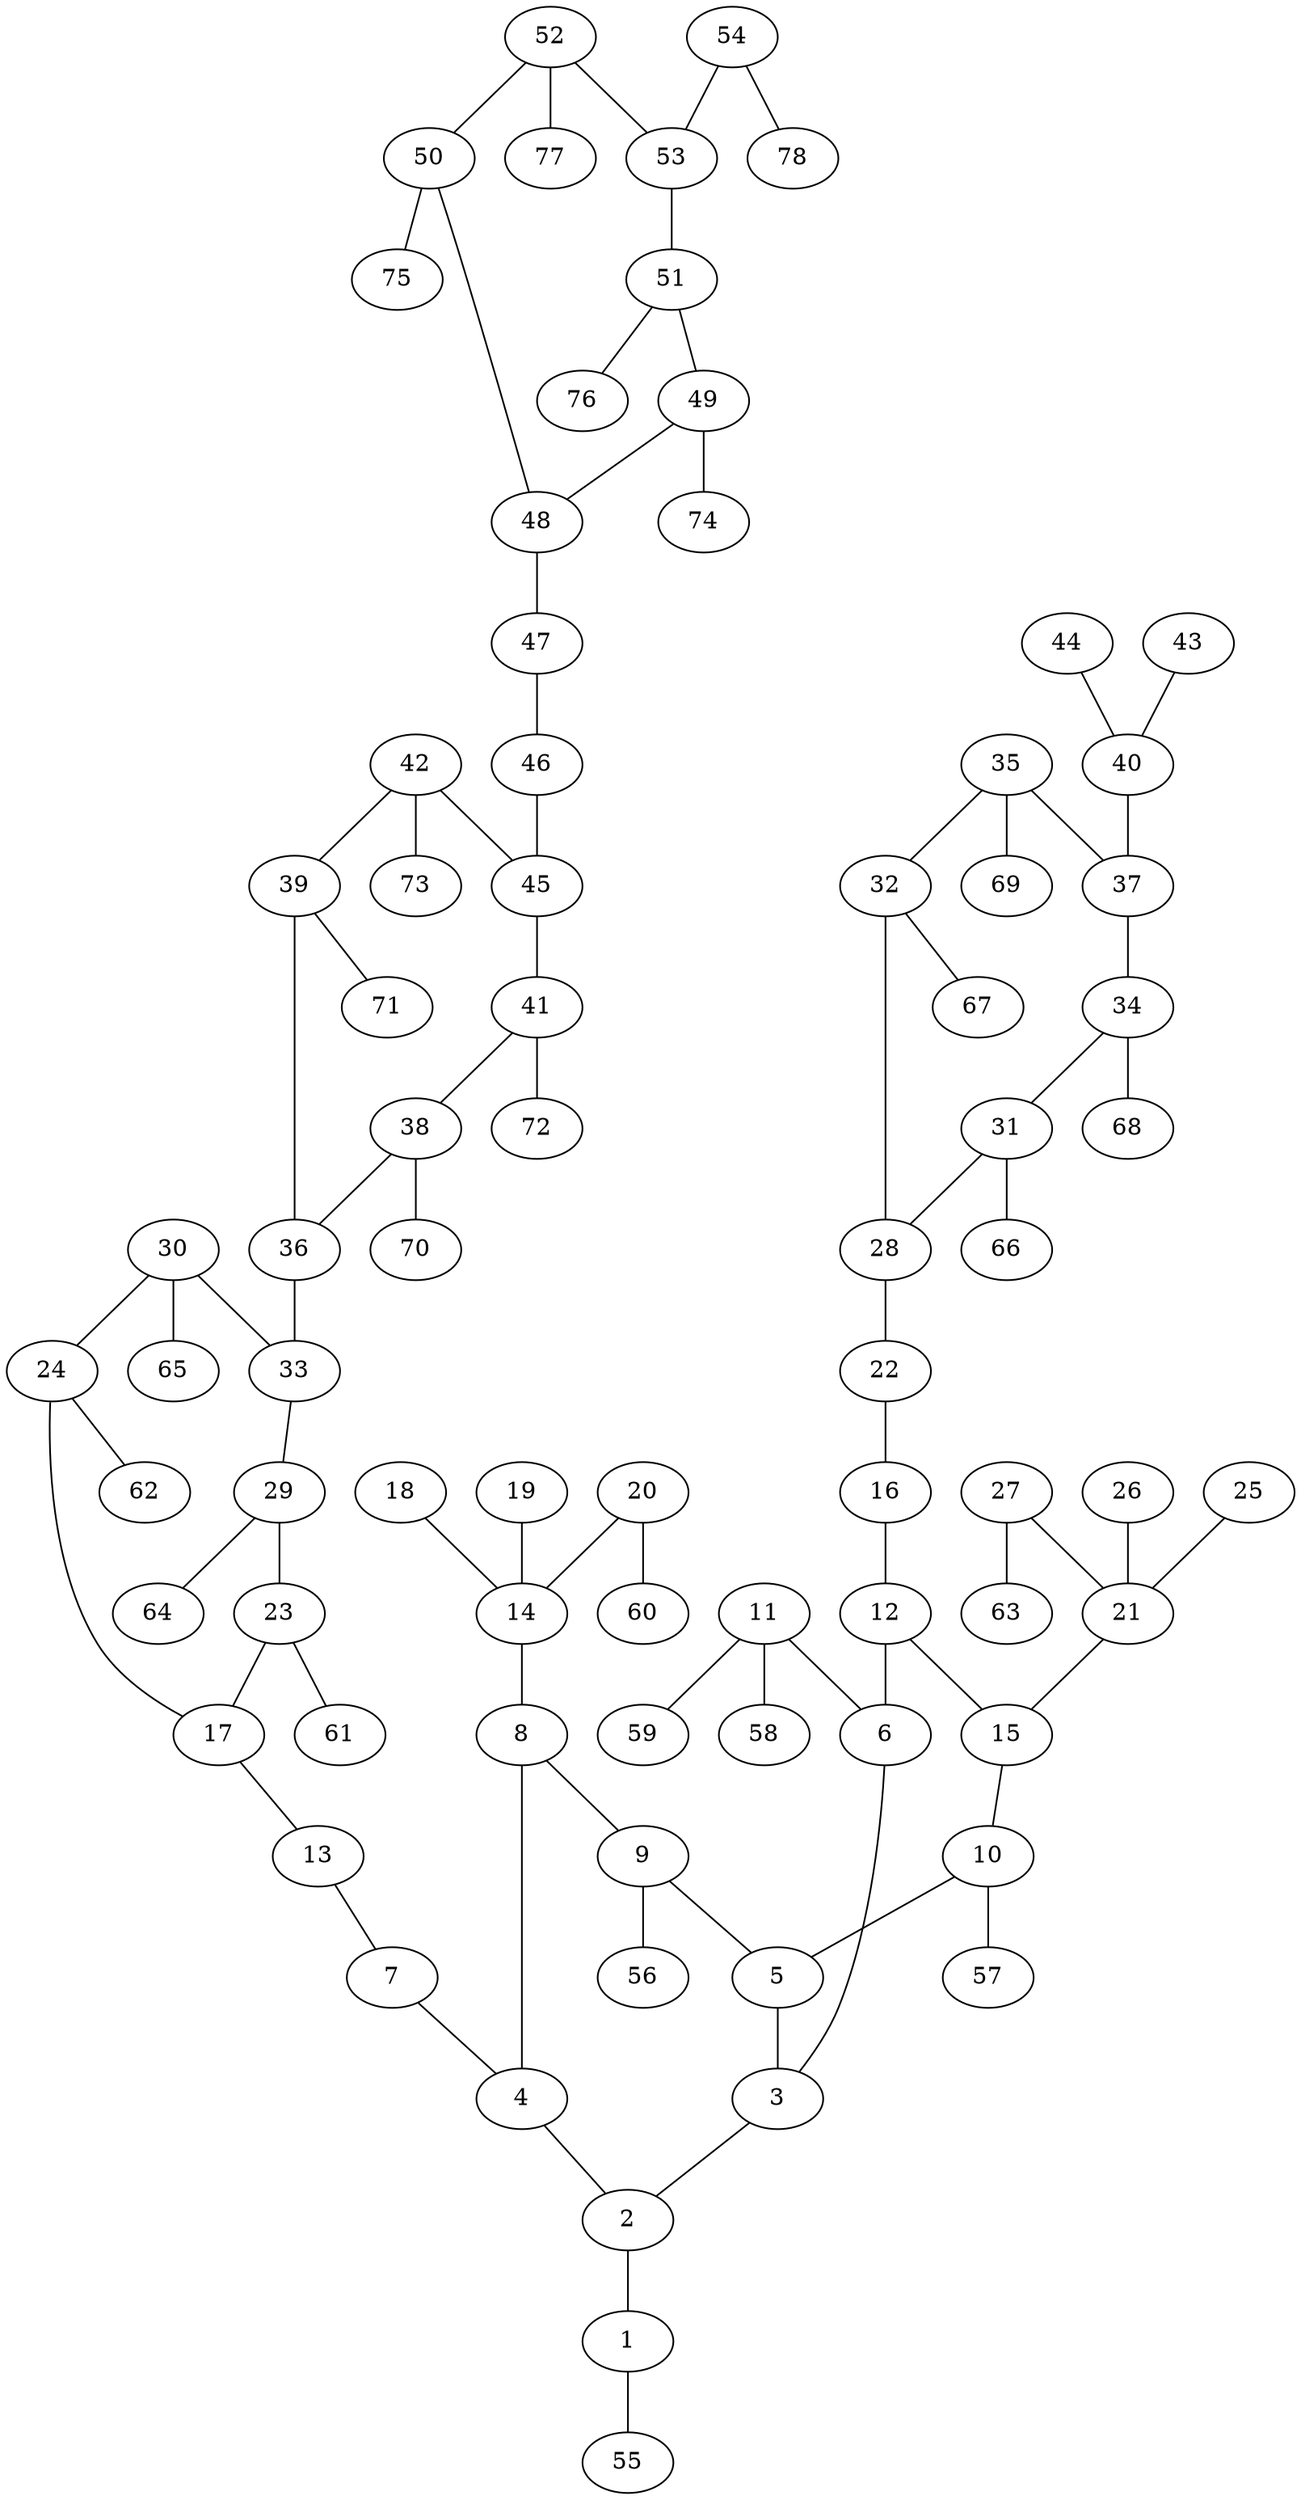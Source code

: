 graph molecule_4014 {
	1	 [chem=O];
	55	 [chem=H];
	1 -- 55	 [valence=1];
	2	 [chem=C];
	2 -- 1	 [valence=1];
	3	 [chem=C];
	3 -- 2	 [valence=2];
	4	 [chem=C];
	4 -- 2	 [valence=1];
	5	 [chem=C];
	5 -- 3	 [valence=1];
	6	 [chem=C];
	6 -- 3	 [valence=1];
	7	 [chem=N];
	7 -- 4	 [valence=1];
	8	 [chem=C];
	8 -- 4	 [valence=2];
	9	 [chem=C];
	8 -- 9	 [valence=1];
	9 -- 5	 [valence=2];
	56	 [chem=H];
	9 -- 56	 [valence=1];
	10	 [chem=C];
	10 -- 5	 [valence=1];
	57	 [chem=H];
	10 -- 57	 [valence=1];
	11	 [chem=N];
	11 -- 6	 [valence=1];
	58	 [chem=H];
	11 -- 58	 [valence=1];
	59	 [chem=H];
	11 -- 59	 [valence=1];
	12	 [chem=C];
	12 -- 6	 [valence=2];
	15	 [chem=C];
	12 -- 15	 [valence=1];
	13	 [chem=N];
	13 -- 7	 [valence=2];
	14	 [chem=S];
	14 -- 8	 [valence=1];
	15 -- 10	 [valence=2];
	16	 [chem=N];
	16 -- 12	 [valence=1];
	17	 [chem=C];
	17 -- 13	 [valence=1];
	18	 [chem=O];
	18 -- 14	 [valence=2];
	19	 [chem=O];
	19 -- 14	 [valence=2];
	20	 [chem=O];
	20 -- 14	 [valence=1];
	60	 [chem=H];
	20 -- 60	 [valence=1];
	21	 [chem=S];
	21 -- 15	 [valence=1];
	22	 [chem=N];
	22 -- 16	 [valence=2];
	23	 [chem=C];
	23 -- 17	 [valence=2];
	61	 [chem=H];
	23 -- 61	 [valence=1];
	24	 [chem=C];
	24 -- 17	 [valence=1];
	62	 [chem=H];
	24 -- 62	 [valence=1];
	25	 [chem=O];
	25 -- 21	 [valence=2];
	26	 [chem=O];
	26 -- 21	 [valence=2];
	27	 [chem=O];
	27 -- 21	 [valence=1];
	63	 [chem=H];
	27 -- 63	 [valence=1];
	28	 [chem=C];
	28 -- 22	 [valence=1];
	29	 [chem=C];
	29 -- 23	 [valence=1];
	64	 [chem=H];
	29 -- 64	 [valence=1];
	30	 [chem=C];
	30 -- 24	 [valence=2];
	33	 [chem=C];
	30 -- 33	 [valence=1];
	65	 [chem=H];
	30 -- 65	 [valence=1];
	31	 [chem=C];
	31 -- 28	 [valence=2];
	66	 [chem=H];
	31 -- 66	 [valence=1];
	32	 [chem=C];
	32 -- 28	 [valence=1];
	67	 [chem=H];
	32 -- 67	 [valence=1];
	33 -- 29	 [valence=2];
	34	 [chem=C];
	34 -- 31	 [valence=1];
	68	 [chem=H];
	34 -- 68	 [valence=1];
	35	 [chem=C];
	35 -- 32	 [valence=2];
	37	 [chem=C];
	35 -- 37	 [valence=1];
	69	 [chem=H];
	35 -- 69	 [valence=1];
	36	 [chem=C];
	36 -- 33	 [valence=1];
	37 -- 34	 [valence=2];
	38	 [chem=C];
	38 -- 36	 [valence=2];
	70	 [chem=H];
	38 -- 70	 [valence=1];
	39	 [chem=C];
	39 -- 36	 [valence=1];
	71	 [chem=H];
	39 -- 71	 [valence=1];
	40	 [chem=N];
	40 -- 37	 [valence=1];
	41	 [chem=C];
	41 -- 38	 [valence=1];
	72	 [chem=H];
	41 -- 72	 [valence=1];
	42	 [chem=C];
	42 -- 39	 [valence=2];
	45	 [chem=C];
	42 -- 45	 [valence=1];
	73	 [chem=H];
	42 -- 73	 [valence=1];
	43	 [chem=O];
	43 -- 40	 [valence=2];
	44	 [chem=O];
	44 -- 40	 [valence=1];
	45 -- 41	 [valence=2];
	46	 [chem=N];
	46 -- 45	 [valence=1];
	47	 [chem=N];
	47 -- 46	 [valence=2];
	48	 [chem=C];
	48 -- 47	 [valence=1];
	49	 [chem=C];
	49 -- 48	 [valence=2];
	74	 [chem=H];
	49 -- 74	 [valence=1];
	50	 [chem=C];
	50 -- 48	 [valence=1];
	75	 [chem=H];
	50 -- 75	 [valence=1];
	51	 [chem=C];
	51 -- 49	 [valence=1];
	76	 [chem=H];
	51 -- 76	 [valence=1];
	52	 [chem=C];
	52 -- 50	 [valence=2];
	53	 [chem=C];
	52 -- 53	 [valence=1];
	77	 [chem=H];
	52 -- 77	 [valence=1];
	53 -- 51	 [valence=2];
	54	 [chem=O];
	54 -- 53	 [valence=1];
	78	 [chem=H];
	54 -- 78	 [valence=1];
}
